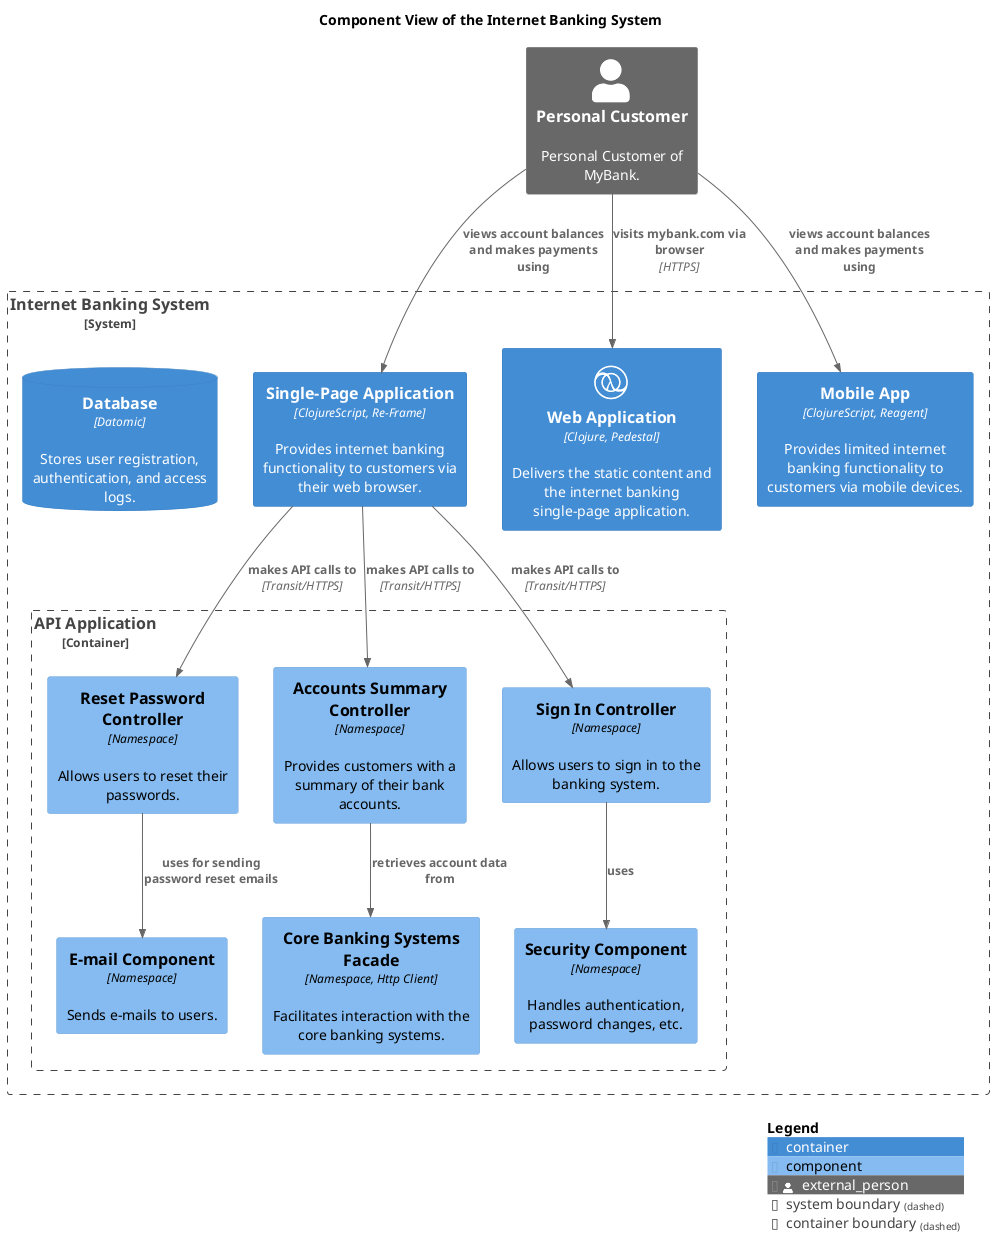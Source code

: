 @startuml component-view
!include <C4/C4_Component.puml>
!include <awslib14/AWSCommon>
!include <awslib14/AWSC4Integration>
!include <azure/AzureCommon>
!include <azure/AzureC4Integration>
!include <tupadr3/common>
!include <tupadr3/devicons/clojure>







title Component View of the Internet Banking System
System_Boundary(mybank_digitalBanking_internetBankingSystem_internetBankingSystem, "Internet Banking System") {
  Container_Boundary(mybank_digitalBanking_internetBankingSystem_apiApplication, "API Application") {
    Component(mybank_digitalBanking_internetBankingSystem_securityComponent, "Security Component", $descr="Handles authentication, password changes, etc.", $techn="Namespace")
    Component(mybank_digitalBanking_internetBankingSystem_resetPasswordController, "Reset Password Controller", $descr="Allows users to reset their passwords.", $techn="Namespace")
    Component(mybank_digitalBanking_internetBankingSystem_emailComponent, "E-mail Component", $descr="Sends e-mails to users.", $techn="Namespace")
    Component(mybank_digitalBanking_internetBankingSystem_coreBankingSystemsFacade, "Core Banking Systems Facade", $descr="Facilitates interaction with the core banking systems.", $techn="Namespace, Http Client")
    Component(mybank_digitalBanking_internetBankingSystem_accountsSummaryController, "Accounts Summary Controller", $descr="Provides customers with a summary of their bank accounts.", $techn="Namespace")
    Component(mybank_digitalBanking_internetBankingSystem_signInController, "Sign In Controller", $descr="Allows users to sign in to the banking system.", $techn="Namespace")
  }
  Container(mybank_digitalBanking_internetBankingSystem_singlePageApp, "Single-Page Application", $descr="Provides internet banking functionality to customers via their web browser.", $techn="ClojureScript, Re-Frame")
  Container(mybank_digitalBanking_internetBankingSystem_webApp, "Web Application", $descr="Delivers the static content and the internet banking single-page application.", $techn="Clojure, Pedestal", $sprite="clojure")
  Container(mybank_digitalBanking_internetBankingSystem_mobileApp, "Mobile App", $descr="Provides limited internet banking functionality to customers via mobile devices.", $techn="ClojureScript, Reagent")
  ContainerDb(mybank_digitalBanking_internetBankingSystem_database, "Database", $descr="Stores user registration, authentication, and access logs.", $techn="Datomic")
}
Person_Ext(mybank_personalCustomer, "Personal Customer", $descr="Personal Customer of MyBank.")
Rel(mybank_digitalBanking_internetBankingSystem_singlePageApp, mybank_digitalBanking_internetBankingSystem_accountsSummaryController, "makes API calls to", $techn="Transit/HTTPS")
Rel(mybank_digitalBanking_internetBankingSystem_singlePageApp, mybank_digitalBanking_internetBankingSystem_resetPasswordController, "makes API calls to", $techn="Transit/HTTPS")
Rel(mybank_digitalBanking_internetBankingSystem_singlePageApp, mybank_digitalBanking_internetBankingSystem_signInController, "makes API calls to", $techn="Transit/HTTPS")
Rel(mybank_personalCustomer, mybank_digitalBanking_internetBankingSystem_webApp, "visits mybank.com via browser", $techn="HTTPS")
Rel(mybank_digitalBanking_internetBankingSystem_accountsSummaryController, mybank_digitalBanking_internetBankingSystem_coreBankingSystemsFacade, "retrieves account data from")
Rel(mybank_personalCustomer, mybank_digitalBanking_internetBankingSystem_singlePageApp, "views account balances and makes payments using")
Rel(mybank_digitalBanking_internetBankingSystem_resetPasswordController, mybank_digitalBanking_internetBankingSystem_emailComponent, "uses for sending password reset emails")
Rel(mybank_digitalBanking_internetBankingSystem_signInController, mybank_digitalBanking_internetBankingSystem_securityComponent, "uses")
Rel(mybank_personalCustomer, mybank_digitalBanking_internetBankingSystem_mobileApp, "views account balances and makes payments using")
SHOW_LEGEND()
@enduml
